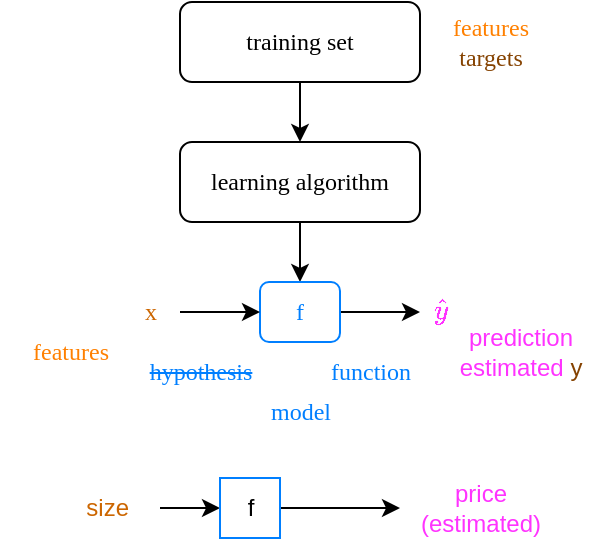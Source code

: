 <mxfile version="22.1.2" type="device">
  <diagram id="C5RBs43oDa-KdzZeNtuy" name="Page-1">
    <mxGraphModel dx="428" dy="322" grid="1" gridSize="10" guides="1" tooltips="1" connect="1" arrows="1" fold="1" page="1" pageScale="1" pageWidth="827" pageHeight="1169" math="1" shadow="0">
      <root>
        <mxCell id="WIyWlLk6GJQsqaUBKTNV-0" />
        <mxCell id="WIyWlLk6GJQsqaUBKTNV-1" parent="WIyWlLk6GJQsqaUBKTNV-0" />
        <mxCell id="NpdbmDAtO5ZwGxCaajrW-2" style="edgeStyle=orthogonalEdgeStyle;rounded=0;orthogonalLoop=1;jettySize=auto;html=1;exitX=0.5;exitY=1;exitDx=0;exitDy=0;fontFamily=Comic Sans MS;" edge="1" parent="WIyWlLk6GJQsqaUBKTNV-1" source="WIyWlLk6GJQsqaUBKTNV-3" target="WIyWlLk6GJQsqaUBKTNV-7">
          <mxGeometry relative="1" as="geometry" />
        </mxCell>
        <mxCell id="WIyWlLk6GJQsqaUBKTNV-3" value="training set" style="rounded=1;whiteSpace=wrap;html=1;fontSize=12;glass=0;strokeWidth=1;shadow=0;fontFamily=Comic Sans MS;" parent="WIyWlLk6GJQsqaUBKTNV-1" vertex="1">
          <mxGeometry x="160" y="80" width="120" height="40" as="geometry" />
        </mxCell>
        <mxCell id="NpdbmDAtO5ZwGxCaajrW-3" style="edgeStyle=orthogonalEdgeStyle;rounded=0;orthogonalLoop=1;jettySize=auto;html=1;exitX=0.5;exitY=1;exitDx=0;exitDy=0;fontFamily=Comic Sans MS;" edge="1" parent="WIyWlLk6GJQsqaUBKTNV-1" source="WIyWlLk6GJQsqaUBKTNV-7" target="NpdbmDAtO5ZwGxCaajrW-1">
          <mxGeometry relative="1" as="geometry" />
        </mxCell>
        <mxCell id="WIyWlLk6GJQsqaUBKTNV-7" value="learning algorithm" style="rounded=1;whiteSpace=wrap;html=1;fontSize=12;glass=0;strokeWidth=1;shadow=0;fontFamily=Comic Sans MS;" parent="WIyWlLk6GJQsqaUBKTNV-1" vertex="1">
          <mxGeometry x="160" y="150" width="120" height="40" as="geometry" />
        </mxCell>
        <mxCell id="NpdbmDAtO5ZwGxCaajrW-14" style="edgeStyle=orthogonalEdgeStyle;rounded=0;orthogonalLoop=1;jettySize=auto;html=1;exitX=1;exitY=0.5;exitDx=0;exitDy=0;" edge="1" parent="WIyWlLk6GJQsqaUBKTNV-1" source="NpdbmDAtO5ZwGxCaajrW-1">
          <mxGeometry relative="1" as="geometry">
            <mxPoint x="280" y="235" as="targetPoint" />
          </mxGeometry>
        </mxCell>
        <mxCell id="NpdbmDAtO5ZwGxCaajrW-1" value="f" style="rounded=1;whiteSpace=wrap;html=1;fontFamily=Comic Sans MS;fontColor=#007FFF;strokeColor=#007FFF;" vertex="1" parent="WIyWlLk6GJQsqaUBKTNV-1">
          <mxGeometry x="200" y="220" width="40" height="30" as="geometry" />
        </mxCell>
        <mxCell id="NpdbmDAtO5ZwGxCaajrW-4" value="&lt;font color=&quot;#ff8000&quot;&gt;features&lt;/font&gt;&lt;br&gt;&lt;font color=&quot;#854200&quot;&gt;targets&lt;/font&gt;" style="text;html=1;align=center;verticalAlign=middle;resizable=0;points=[];autosize=1;strokeColor=none;fillColor=none;fontFamily=Comic Sans MS;" vertex="1" parent="WIyWlLk6GJQsqaUBKTNV-1">
          <mxGeometry x="280" y="80" width="70" height="40" as="geometry" />
        </mxCell>
        <mxCell id="NpdbmDAtO5ZwGxCaajrW-5" value="&lt;font color=&quot;#007fff&quot;&gt;function&lt;/font&gt;" style="text;html=1;align=center;verticalAlign=middle;resizable=0;points=[];autosize=1;strokeColor=none;fillColor=none;fontFamily=Comic Sans MS;" vertex="1" parent="WIyWlLk6GJQsqaUBKTNV-1">
          <mxGeometry x="220" y="250" width="70" height="30" as="geometry" />
        </mxCell>
        <mxCell id="NpdbmDAtO5ZwGxCaajrW-6" value="&lt;strike&gt;hypothesis&lt;/strike&gt;" style="text;html=1;align=center;verticalAlign=middle;resizable=0;points=[];autosize=1;strokeColor=none;fillColor=none;fontFamily=Comic Sans MS;fontColor=#007FFF;" vertex="1" parent="WIyWlLk6GJQsqaUBKTNV-1">
          <mxGeometry x="130" y="250" width="80" height="30" as="geometry" />
        </mxCell>
        <mxCell id="NpdbmDAtO5ZwGxCaajrW-8" style="edgeStyle=orthogonalEdgeStyle;rounded=0;orthogonalLoop=1;jettySize=auto;html=1;entryX=0;entryY=0.5;entryDx=0;entryDy=0;fontFamily=Comic Sans MS;" edge="1" parent="WIyWlLk6GJQsqaUBKTNV-1" source="NpdbmDAtO5ZwGxCaajrW-7" target="NpdbmDAtO5ZwGxCaajrW-1">
          <mxGeometry relative="1" as="geometry" />
        </mxCell>
        <mxCell id="NpdbmDAtO5ZwGxCaajrW-7" value="&lt;font color=&quot;#cc6600&quot;&gt;x&lt;/font&gt;" style="text;html=1;align=center;verticalAlign=middle;resizable=0;points=[];autosize=1;strokeColor=none;fillColor=none;fontFamily=Comic Sans MS;fontColor=#C4A74F;" vertex="1" parent="WIyWlLk6GJQsqaUBKTNV-1">
          <mxGeometry x="130" y="220" width="30" height="30" as="geometry" />
        </mxCell>
        <mxCell id="NpdbmDAtO5ZwGxCaajrW-11" value="&lt;font color=&quot;#ff33ff&quot;&gt;$$ \hat{y} $$&amp;nbsp;&lt;/font&gt;" style="text;html=1;align=center;verticalAlign=middle;resizable=0;points=[];autosize=1;strokeColor=none;fillColor=none;" vertex="1" parent="WIyWlLk6GJQsqaUBKTNV-1">
          <mxGeometry x="245" y="226" width="90" height="30" as="geometry" />
        </mxCell>
        <mxCell id="NpdbmDAtO5ZwGxCaajrW-15" value="&lt;font color=&quot;#007fff&quot;&gt;model&lt;/font&gt;" style="text;html=1;align=center;verticalAlign=middle;resizable=0;points=[];autosize=1;strokeColor=none;fillColor=none;fontFamily=Comic Sans MS;" vertex="1" parent="WIyWlLk6GJQsqaUBKTNV-1">
          <mxGeometry x="190" y="270" width="60" height="30" as="geometry" />
        </mxCell>
        <mxCell id="NpdbmDAtO5ZwGxCaajrW-16" value="&lt;font color=&quot;#ff8000&quot;&gt;features&lt;/font&gt;" style="text;html=1;align=center;verticalAlign=middle;resizable=0;points=[];autosize=1;strokeColor=none;fillColor=none;fontFamily=Comic Sans MS;" vertex="1" parent="WIyWlLk6GJQsqaUBKTNV-1">
          <mxGeometry x="70" y="240" width="70" height="30" as="geometry" />
        </mxCell>
        <mxCell id="NpdbmDAtO5ZwGxCaajrW-17" value="&lt;font color=&quot;#ff33ff&quot;&gt;prediction&lt;br&gt;estimated &lt;/font&gt;&lt;font color=&quot;#854200&quot;&gt;y&lt;/font&gt;" style="text;html=1;align=center;verticalAlign=middle;resizable=0;points=[];autosize=1;strokeColor=none;fillColor=none;" vertex="1" parent="WIyWlLk6GJQsqaUBKTNV-1">
          <mxGeometry x="290" y="235" width="80" height="40" as="geometry" />
        </mxCell>
        <mxCell id="NpdbmDAtO5ZwGxCaajrW-22" style="edgeStyle=orthogonalEdgeStyle;rounded=0;orthogonalLoop=1;jettySize=auto;html=1;" edge="1" parent="WIyWlLk6GJQsqaUBKTNV-1" source="NpdbmDAtO5ZwGxCaajrW-18" target="NpdbmDAtO5ZwGxCaajrW-20">
          <mxGeometry relative="1" as="geometry" />
        </mxCell>
        <mxCell id="NpdbmDAtO5ZwGxCaajrW-18" value="&lt;font color=&quot;#cc6600&quot;&gt;size&amp;nbsp;&lt;/font&gt;" style="text;html=1;align=center;verticalAlign=middle;resizable=0;points=[];autosize=1;strokeColor=none;fillColor=none;" vertex="1" parent="WIyWlLk6GJQsqaUBKTNV-1">
          <mxGeometry x="100" y="318" width="50" height="30" as="geometry" />
        </mxCell>
        <mxCell id="NpdbmDAtO5ZwGxCaajrW-23" style="edgeStyle=orthogonalEdgeStyle;rounded=0;orthogonalLoop=1;jettySize=auto;html=1;" edge="1" parent="WIyWlLk6GJQsqaUBKTNV-1" source="NpdbmDAtO5ZwGxCaajrW-20" target="NpdbmDAtO5ZwGxCaajrW-21">
          <mxGeometry relative="1" as="geometry" />
        </mxCell>
        <mxCell id="NpdbmDAtO5ZwGxCaajrW-20" value="f" style="text;html=1;align=center;verticalAlign=middle;resizable=0;points=[];autosize=1;strokeColor=#007FFF;fillColor=none;" vertex="1" parent="WIyWlLk6GJQsqaUBKTNV-1">
          <mxGeometry x="180" y="318" width="30" height="30" as="geometry" />
        </mxCell>
        <mxCell id="NpdbmDAtO5ZwGxCaajrW-21" value="&lt;font color=&quot;#ff33ff&quot;&gt;price&lt;br&gt;(estimated)&lt;/font&gt;" style="text;html=1;align=center;verticalAlign=middle;resizable=0;points=[];autosize=1;strokeColor=none;fillColor=none;" vertex="1" parent="WIyWlLk6GJQsqaUBKTNV-1">
          <mxGeometry x="270" y="313" width="80" height="40" as="geometry" />
        </mxCell>
      </root>
    </mxGraphModel>
  </diagram>
</mxfile>
